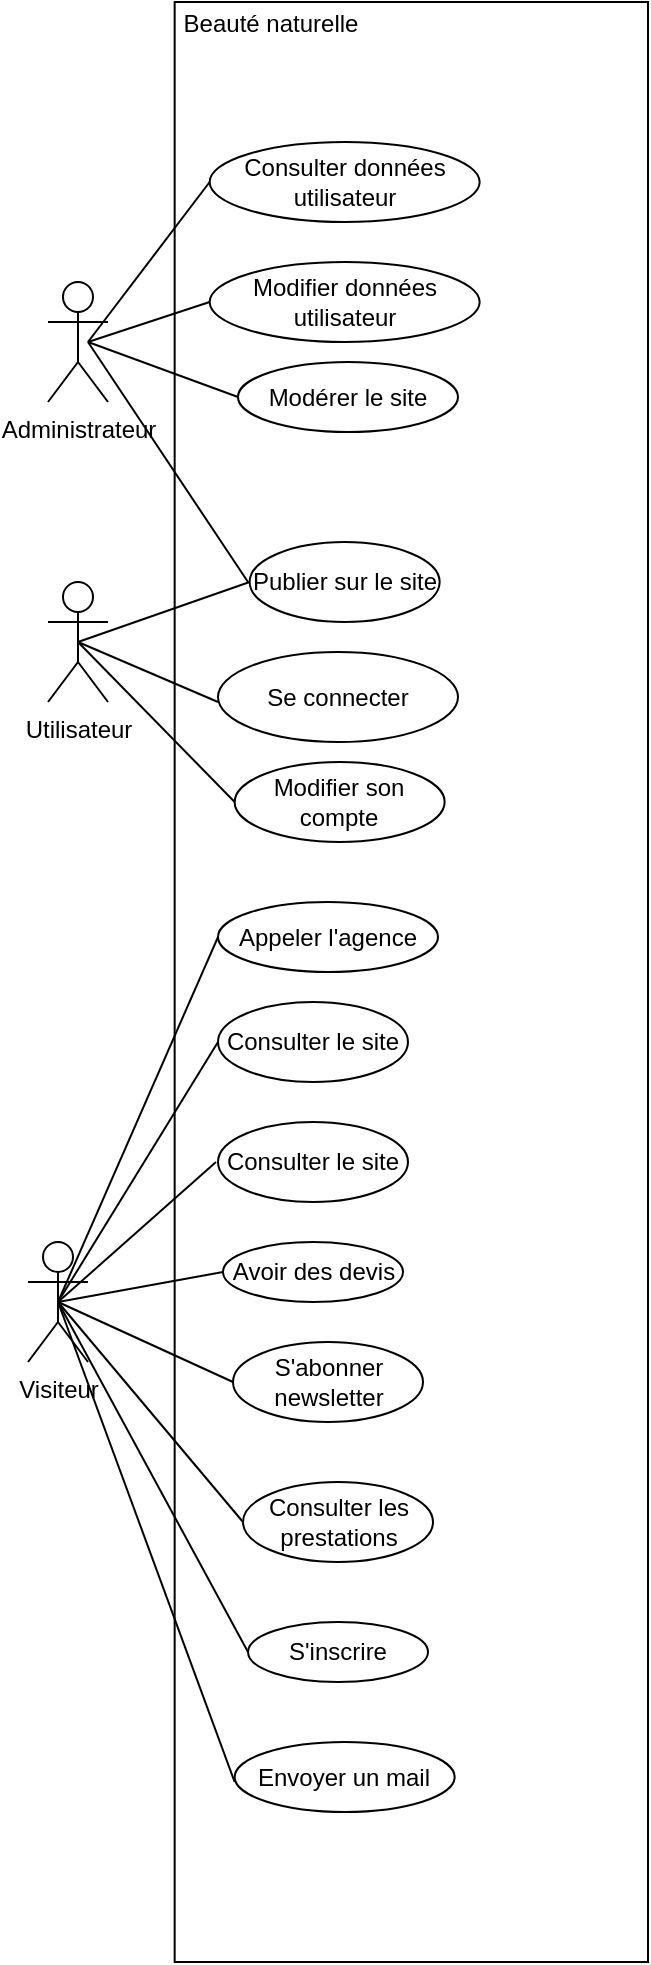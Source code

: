 <mxfile version="12.4.9"><diagram id="4_B6VYWw9bvhtnRted4v" name="Page-1"><mxGraphModel dx="985" dy="637" grid="1" gridSize="10" guides="1" tooltips="1" connect="1" arrows="1" fold="1" page="1" pageScale="1" pageWidth="827" pageHeight="1169" math="0" shadow="0"><root><mxCell id="0"/><mxCell id="1" parent="0"/><mxCell id="ojB8u_n5zXgxZFzfZ7V_-3" value="" style="rounded=0;whiteSpace=wrap;html=1;align=left;" parent="1" vertex="1"><mxGeometry x="213.33" y="40" width="236.67" height="980" as="geometry"/></mxCell><mxCell id="ojB8u_n5zXgxZFzfZ7V_-5" value="Beauté naturelle" style="text;html=1;strokeColor=none;fillColor=none;align=center;verticalAlign=middle;whiteSpace=wrap;rounded=0;" parent="1" vertex="1"><mxGeometry x="213" y="40.67" width="97" height="20" as="geometry"/></mxCell><mxCell id="ojB8u_n5zXgxZFzfZ7V_-6" value="Utilisateur" style="shape=umlActor;verticalLabelPosition=bottom;labelBackgroundColor=#ffffff;verticalAlign=top;html=1;outlineConnect=0;" parent="1" vertex="1"><mxGeometry x="150" y="330" width="30" height="60" as="geometry"/></mxCell><mxCell id="ojB8u_n5zXgxZFzfZ7V_-9" value="Se connecter" style="ellipse;whiteSpace=wrap;html=1;" parent="1" vertex="1"><mxGeometry x="235.0" y="365" width="120" height="45" as="geometry"/></mxCell><mxCell id="ojB8u_n5zXgxZFzfZ7V_-10" value="S'inscrire" style="ellipse;whiteSpace=wrap;html=1;" parent="1" vertex="1"><mxGeometry x="250.0" y="850" width="90" height="30" as="geometry"/></mxCell><mxCell id="ojB8u_n5zXgxZFzfZ7V_-11" value="Avoir des devis" style="ellipse;whiteSpace=wrap;html=1;" parent="1" vertex="1"><mxGeometry x="237.5" y="660" width="90" height="30" as="geometry"/></mxCell><mxCell id="ojB8u_n5zXgxZFzfZ7V_-12" value="Consulter les prestations" style="ellipse;whiteSpace=wrap;html=1;" parent="1" vertex="1"><mxGeometry x="247.5" y="780" width="95" height="40" as="geometry"/></mxCell><mxCell id="ojB8u_n5zXgxZFzfZ7V_-13" value="S'abonner newsletter" style="ellipse;whiteSpace=wrap;html=1;" parent="1" vertex="1"><mxGeometry x="242.5" y="710" width="95" height="40" as="geometry"/></mxCell><mxCell id="ojB8u_n5zXgxZFzfZ7V_-14" value="Consulter données utilisateur" style="ellipse;whiteSpace=wrap;html=1;" parent="1" vertex="1"><mxGeometry x="230.83" y="110" width="135" height="40" as="geometry"/></mxCell><mxCell id="ojB8u_n5zXgxZFzfZ7V_-15" value="Modifier données utilisateur" style="ellipse;whiteSpace=wrap;html=1;" parent="1" vertex="1"><mxGeometry x="230.83" y="170" width="135" height="40" as="geometry"/></mxCell><mxCell id="ojB8u_n5zXgxZFzfZ7V_-16" value="Publier sur le site" style="ellipse;whiteSpace=wrap;html=1;" parent="1" vertex="1"><mxGeometry x="250.83" y="310" width="95" height="40" as="geometry"/></mxCell><mxCell id="ojB8u_n5zXgxZFzfZ7V_-17" value="Consulter le site" style="ellipse;whiteSpace=wrap;html=1;" parent="1" vertex="1"><mxGeometry x="235" y="540" width="95" height="40" as="geometry"/></mxCell><mxCell id="ojB8u_n5zXgxZFzfZ7V_-18" value="Administrateur" style="shape=umlActor;verticalLabelPosition=bottom;labelBackgroundColor=#ffffff;verticalAlign=top;html=1;outlineConnect=0;" parent="1" vertex="1"><mxGeometry x="150" y="180" width="30" height="60" as="geometry"/></mxCell><mxCell id="ojB8u_n5zXgxZFzfZ7V_-34" value="Modifier son compte" style="ellipse;whiteSpace=wrap;html=1;" parent="1" vertex="1"><mxGeometry x="243.33" y="420" width="105" height="40" as="geometry"/></mxCell><mxCell id="ojB8u_n5zXgxZFzfZ7V_-37" value="Modérer le site" style="ellipse;whiteSpace=wrap;html=1;" parent="1" vertex="1"><mxGeometry x="245" y="220" width="110" height="35" as="geometry"/></mxCell><mxCell id="FLwlsprIiwjIkoELsXkJ-1" value="Visiteur" style="shape=umlActor;verticalLabelPosition=bottom;labelBackgroundColor=#ffffff;verticalAlign=top;html=1;outlineConnect=0;" vertex="1" parent="1"><mxGeometry x="140" y="660" width="30" height="60" as="geometry"/></mxCell><mxCell id="FLwlsprIiwjIkoELsXkJ-5" value="Consulter le site" style="ellipse;whiteSpace=wrap;html=1;" vertex="1" parent="1"><mxGeometry x="235" y="600" width="95" height="40" as="geometry"/></mxCell><mxCell id="FLwlsprIiwjIkoELsXkJ-6" value="Envoyer un mail" style="ellipse;whiteSpace=wrap;html=1;" vertex="1" parent="1"><mxGeometry x="243.33" y="910" width="110" height="35" as="geometry"/></mxCell><mxCell id="FLwlsprIiwjIkoELsXkJ-7" value="Appeler l'agence" style="ellipse;whiteSpace=wrap;html=1;" vertex="1" parent="1"><mxGeometry x="235.0" y="490" width="110" height="35" as="geometry"/></mxCell><mxCell id="FLwlsprIiwjIkoELsXkJ-9" value="" style="endArrow=none;html=1;" edge="1" parent="1"><mxGeometry width="50" height="50" relative="1" as="geometry"><mxPoint x="170" y="210" as="sourcePoint"/><mxPoint x="230.83" y="130" as="targetPoint"/></mxGeometry></mxCell><mxCell id="FLwlsprIiwjIkoELsXkJ-10" value="" style="endArrow=none;html=1;entryX=0;entryY=0.5;entryDx=0;entryDy=0;" edge="1" parent="1" target="ojB8u_n5zXgxZFzfZ7V_-15"><mxGeometry width="50" height="50" relative="1" as="geometry"><mxPoint x="170" y="210" as="sourcePoint"/><mxPoint x="213.33" y="165" as="targetPoint"/></mxGeometry></mxCell><mxCell id="FLwlsprIiwjIkoELsXkJ-11" value="" style="endArrow=none;html=1;entryX=0;entryY=0.5;entryDx=0;entryDy=0;exitX=0.5;exitY=0.5;exitDx=0;exitDy=0;exitPerimeter=0;" edge="1" parent="1" source="FLwlsprIiwjIkoELsXkJ-1" target="FLwlsprIiwjIkoELsXkJ-7"><mxGeometry width="50" height="50" relative="1" as="geometry"><mxPoint x="170" y="570" as="sourcePoint"/><mxPoint x="220" y="520" as="targetPoint"/></mxGeometry></mxCell><mxCell id="FLwlsprIiwjIkoELsXkJ-12" value="" style="endArrow=none;html=1;exitX=0.5;exitY=0.5;exitDx=0;exitDy=0;exitPerimeter=0;" edge="1" parent="1" source="FLwlsprIiwjIkoELsXkJ-1"><mxGeometry width="50" height="50" relative="1" as="geometry"><mxPoint x="170" y="570" as="sourcePoint"/><mxPoint x="235" y="560" as="targetPoint"/></mxGeometry></mxCell><mxCell id="FLwlsprIiwjIkoELsXkJ-13" value="" style="endArrow=none;html=1;exitX=0.5;exitY=0.5;exitDx=0;exitDy=0;exitPerimeter=0;" edge="1" parent="1" source="FLwlsprIiwjIkoELsXkJ-1"><mxGeometry width="50" height="50" relative="1" as="geometry"><mxPoint x="170" y="570" as="sourcePoint"/><mxPoint x="234" y="620" as="targetPoint"/></mxGeometry></mxCell><mxCell id="FLwlsprIiwjIkoELsXkJ-14" value="" style="endArrow=none;html=1;entryX=0;entryY=0.5;entryDx=0;entryDy=0;exitX=0.5;exitY=0.5;exitDx=0;exitDy=0;exitPerimeter=0;" edge="1" parent="1" source="FLwlsprIiwjIkoELsXkJ-1" target="ojB8u_n5zXgxZFzfZ7V_-11"><mxGeometry width="50" height="50" relative="1" as="geometry"><mxPoint x="170" y="570" as="sourcePoint"/><mxPoint x="237.5" y="670" as="targetPoint"/></mxGeometry></mxCell><mxCell id="FLwlsprIiwjIkoELsXkJ-16" value="" style="endArrow=none;html=1;entryX=0;entryY=0.5;entryDx=0;entryDy=0;exitX=0.5;exitY=0.5;exitDx=0;exitDy=0;exitPerimeter=0;" edge="1" parent="1" source="FLwlsprIiwjIkoELsXkJ-1" target="ojB8u_n5zXgxZFzfZ7V_-13"><mxGeometry width="50" height="50" relative="1" as="geometry"><mxPoint x="160" y="690" as="sourcePoint"/><mxPoint x="210" y="640" as="targetPoint"/></mxGeometry></mxCell><mxCell id="FLwlsprIiwjIkoELsXkJ-17" value="" style="endArrow=none;html=1;exitX=0.5;exitY=0.5;exitDx=0;exitDy=0;exitPerimeter=0;" edge="1" parent="1" source="FLwlsprIiwjIkoELsXkJ-1"><mxGeometry width="50" height="50" relative="1" as="geometry"><mxPoint x="197.5" y="850" as="sourcePoint"/><mxPoint x="247.5" y="800" as="targetPoint"/></mxGeometry></mxCell><mxCell id="FLwlsprIiwjIkoELsXkJ-18" value="" style="endArrow=none;html=1;exitX=0.5;exitY=0.5;exitDx=0;exitDy=0;exitPerimeter=0;entryX=0;entryY=0.5;entryDx=0;entryDy=0;" edge="1" parent="1" source="FLwlsprIiwjIkoELsXkJ-1" target="ojB8u_n5zXgxZFzfZ7V_-10"><mxGeometry width="50" height="50" relative="1" as="geometry"><mxPoint x="200" y="910" as="sourcePoint"/><mxPoint x="250" y="860" as="targetPoint"/></mxGeometry></mxCell><mxCell id="FLwlsprIiwjIkoELsXkJ-19" value="" style="endArrow=none;html=1;exitX=0.5;exitY=0.5;exitDx=0;exitDy=0;exitPerimeter=0;" edge="1" parent="1" source="FLwlsprIiwjIkoELsXkJ-1"><mxGeometry width="50" height="50" relative="1" as="geometry"><mxPoint x="193.33" y="980" as="sourcePoint"/><mxPoint x="243.33" y="930" as="targetPoint"/></mxGeometry></mxCell><mxCell id="FLwlsprIiwjIkoELsXkJ-20" value="" style="endArrow=none;html=1;exitX=0.5;exitY=0.5;exitDx=0;exitDy=0;exitPerimeter=0;entryX=0;entryY=0.5;entryDx=0;entryDy=0;" edge="1" parent="1" source="ojB8u_n5zXgxZFzfZ7V_-6" target="ojB8u_n5zXgxZFzfZ7V_-34"><mxGeometry width="50" height="50" relative="1" as="geometry"><mxPoint x="187.5" y="330" as="sourcePoint"/><mxPoint x="237.5" y="280" as="targetPoint"/></mxGeometry></mxCell><mxCell id="FLwlsprIiwjIkoELsXkJ-22" value="" style="endArrow=none;html=1;entryX=0;entryY=0.5;entryDx=0;entryDy=0;exitX=0.5;exitY=0.5;exitDx=0;exitDy=0;exitPerimeter=0;" edge="1" parent="1" source="ojB8u_n5zXgxZFzfZ7V_-6"><mxGeometry width="50" height="50" relative="1" as="geometry"><mxPoint x="165" y="415.0" as="sourcePoint"/><mxPoint x="235" y="390.0" as="targetPoint"/></mxGeometry></mxCell><mxCell id="FLwlsprIiwjIkoELsXkJ-23" value="" style="endArrow=none;html=1;exitX=0.5;exitY=0.5;exitDx=0;exitDy=0;exitPerimeter=0;entryX=0;entryY=0.5;entryDx=0;entryDy=0;" edge="1" parent="1" source="ojB8u_n5zXgxZFzfZ7V_-6" target="ojB8u_n5zXgxZFzfZ7V_-16"><mxGeometry width="50" height="50" relative="1" as="geometry"><mxPoint x="175" y="410.0" as="sourcePoint"/><mxPoint x="245" y="440" as="targetPoint"/></mxGeometry></mxCell><mxCell id="FLwlsprIiwjIkoELsXkJ-24" value="" style="endArrow=none;html=1;entryX=0;entryY=0.5;entryDx=0;entryDy=0;" edge="1" parent="1" target="ojB8u_n5zXgxZFzfZ7V_-37"><mxGeometry width="50" height="50" relative="1" as="geometry"><mxPoint x="170" y="210" as="sourcePoint"/><mxPoint x="235.0" y="220" as="targetPoint"/></mxGeometry></mxCell><mxCell id="FLwlsprIiwjIkoELsXkJ-25" value="" style="endArrow=none;html=1;" edge="1" parent="1"><mxGeometry width="50" height="50" relative="1" as="geometry"><mxPoint x="170" y="210" as="sourcePoint"/><mxPoint x="250" y="330" as="targetPoint"/></mxGeometry></mxCell></root></mxGraphModel></diagram></mxfile>